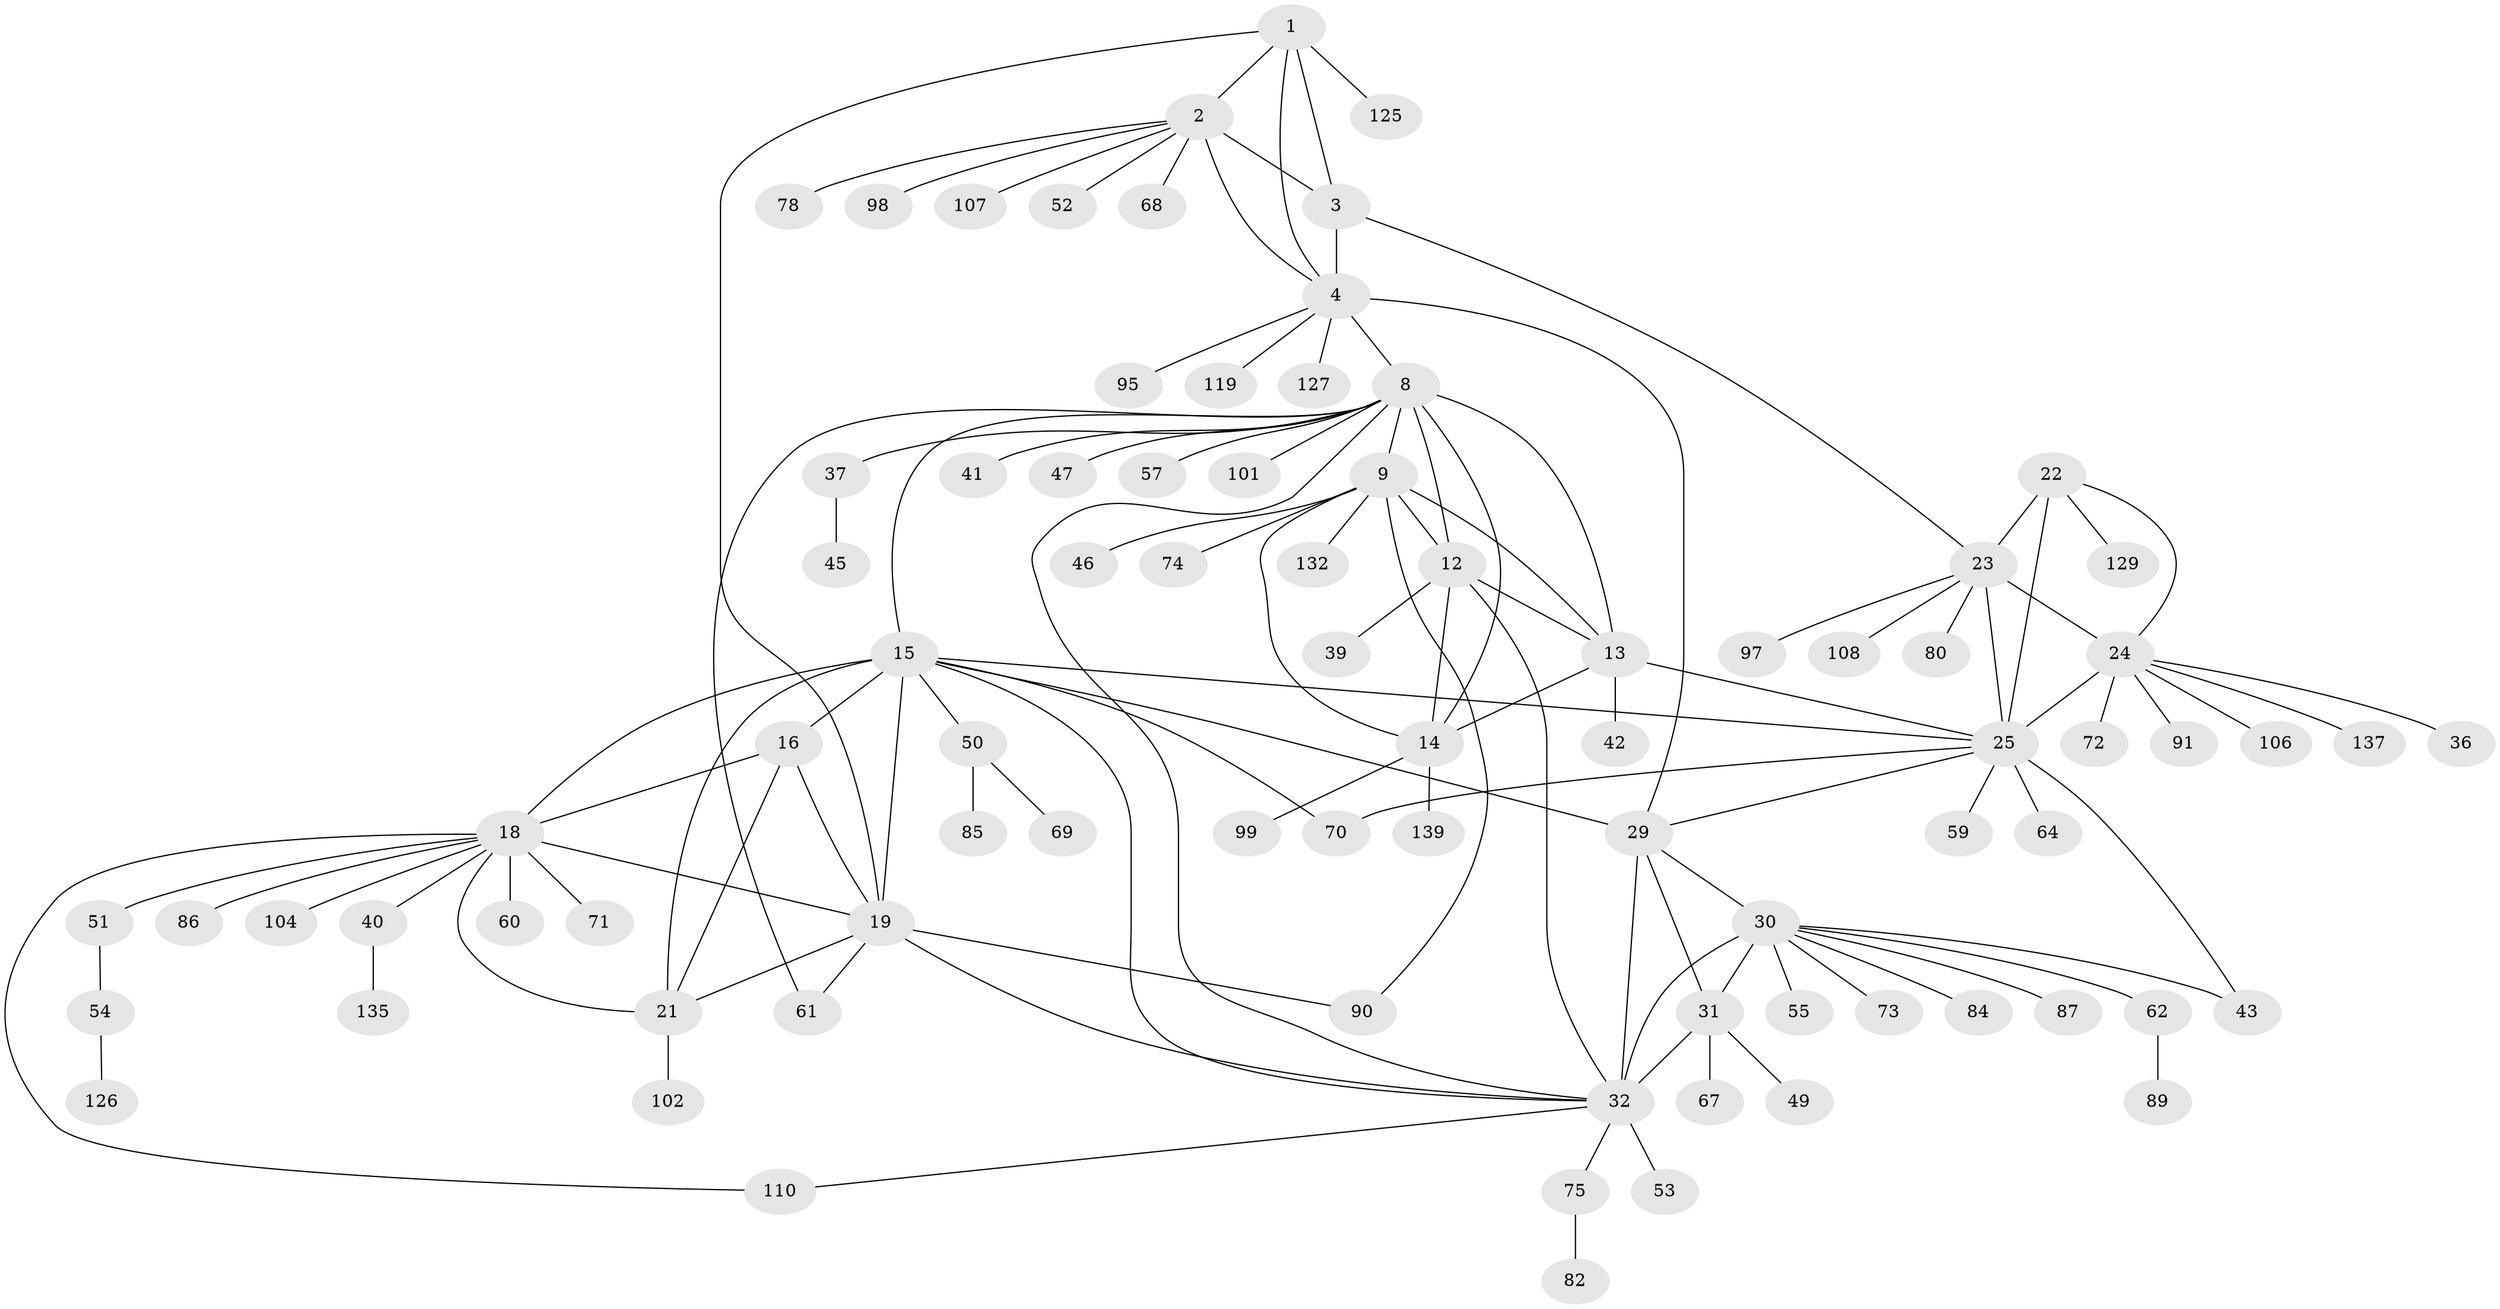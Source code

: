 // original degree distribution, {8: 0.05, 11: 0.03571428571428571, 6: 0.03571428571428571, 9: 0.03571428571428571, 10: 0.03571428571428571, 13: 0.014285714285714285, 12: 0.02142857142857143, 7: 0.02142857142857143, 2: 0.18571428571428572, 1: 0.5285714285714286, 3: 0.03571428571428571}
// Generated by graph-tools (version 1.1) at 2025/19/03/04/25 18:19:45]
// undirected, 84 vertices, 118 edges
graph export_dot {
graph [start="1"]
  node [color=gray90,style=filled];
  1;
  2;
  3 [super="+7+118+5"];
  4 [super="+6"];
  8 [super="+10"];
  9;
  12;
  13;
  14;
  15 [super="+56+17+140+66"];
  16;
  18 [super="+48"];
  19;
  21;
  22;
  23;
  24 [super="+28+76+38"];
  25 [super="+26+27"];
  29 [super="+65+109+44"];
  30;
  31 [super="+33+113"];
  32 [super="+34+103"];
  36 [super="+136"];
  37;
  39;
  40;
  41;
  42;
  43;
  45;
  46 [super="+100"];
  47 [super="+128"];
  49;
  50;
  51;
  52;
  53;
  54;
  55;
  57;
  59;
  60;
  61;
  62;
  64;
  67;
  68;
  69;
  70;
  71 [super="+79+121"];
  72;
  73;
  74;
  75;
  78;
  80;
  82;
  84;
  85;
  86;
  87;
  89;
  90;
  91;
  95;
  97;
  98;
  99;
  101;
  102 [super="+122"];
  104;
  106 [super="+120+116"];
  107;
  108;
  110 [super="+112"];
  119;
  125;
  126;
  127;
  129;
  132;
  135;
  137;
  139;
  1 -- 2;
  1 -- 3 [weight=3];
  1 -- 4 [weight=2];
  1 -- 19;
  1 -- 125;
  2 -- 3 [weight=3];
  2 -- 4 [weight=2];
  2 -- 52;
  2 -- 68;
  2 -- 78;
  2 -- 98;
  2 -- 107;
  3 -- 4 [weight=6];
  3 -- 23;
  4 -- 8;
  4 -- 29;
  4 -- 119;
  4 -- 95;
  4 -- 127;
  8 -- 9 [weight=3];
  8 -- 12 [weight=3];
  8 -- 13 [weight=3];
  8 -- 14 [weight=3];
  8 -- 41;
  8 -- 57;
  8 -- 61;
  8 -- 101;
  8 -- 32;
  8 -- 37;
  8 -- 15;
  8 -- 47;
  9 -- 12;
  9 -- 13;
  9 -- 14;
  9 -- 46;
  9 -- 74;
  9 -- 90;
  9 -- 132;
  12 -- 13;
  12 -- 14;
  12 -- 39;
  12 -- 32;
  13 -- 14;
  13 -- 42;
  13 -- 25;
  14 -- 99;
  14 -- 139;
  15 -- 16 [weight=3];
  15 -- 18 [weight=3];
  15 -- 19 [weight=3];
  15 -- 21 [weight=3];
  15 -- 29 [weight=2];
  15 -- 32;
  15 -- 70;
  15 -- 50;
  15 -- 25 [weight=2];
  16 -- 18;
  16 -- 19;
  16 -- 21;
  18 -- 19;
  18 -- 21;
  18 -- 40;
  18 -- 51;
  18 -- 60;
  18 -- 86;
  18 -- 104;
  18 -- 110;
  18 -- 71;
  19 -- 21;
  19 -- 61;
  19 -- 90;
  19 -- 32;
  21 -- 102;
  22 -- 23;
  22 -- 24 [weight=2];
  22 -- 25 [weight=3];
  22 -- 129;
  23 -- 24 [weight=2];
  23 -- 25 [weight=3];
  23 -- 80;
  23 -- 97;
  23 -- 108;
  24 -- 25 [weight=6];
  24 -- 72;
  24 -- 36;
  24 -- 137;
  24 -- 106;
  24 -- 91;
  25 -- 70;
  25 -- 59;
  25 -- 43;
  25 -- 64;
  25 -- 29;
  29 -- 30;
  29 -- 31 [weight=2];
  29 -- 32 [weight=3];
  30 -- 31 [weight=2];
  30 -- 32 [weight=3];
  30 -- 43;
  30 -- 55;
  30 -- 62;
  30 -- 73;
  30 -- 84;
  30 -- 87;
  31 -- 32 [weight=6];
  31 -- 49;
  31 -- 67;
  32 -- 53;
  32 -- 75;
  32 -- 110;
  37 -- 45;
  40 -- 135;
  50 -- 69;
  50 -- 85;
  51 -- 54;
  54 -- 126;
  62 -- 89;
  75 -- 82;
}
